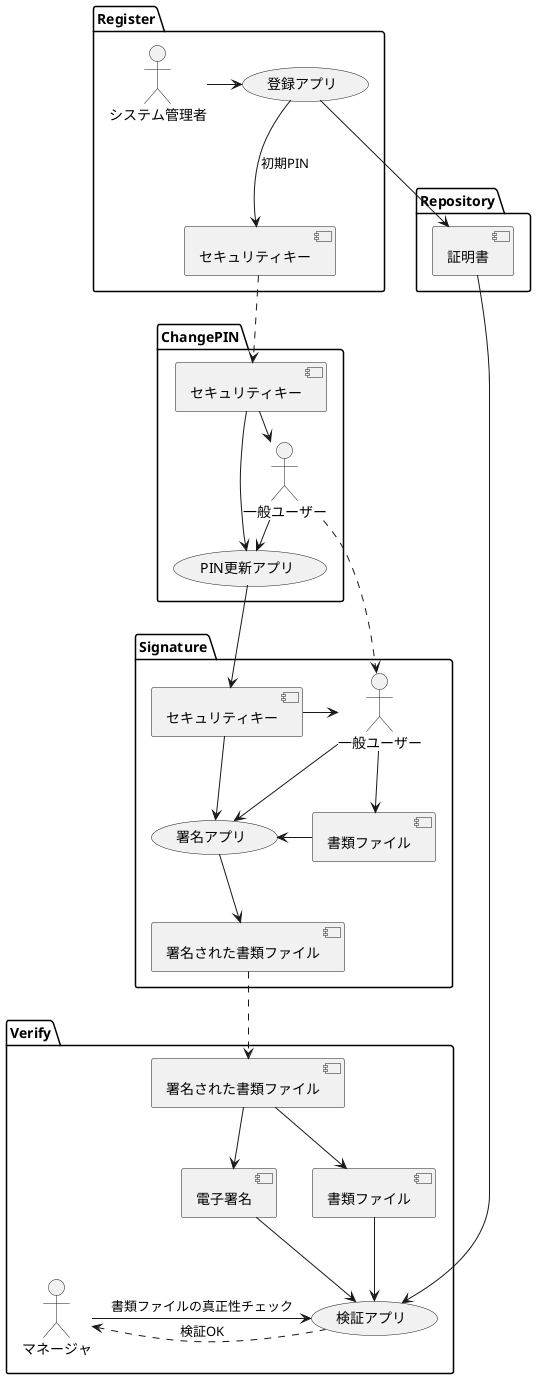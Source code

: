 @startuml

package "Repository" {
    [証明書] as Cert
}

package "Register" {
    :システム管理者: as Admin
    [セキュリティキー] as Authenticator
    (登録アプリ) as GeboSigRegister

    Admin -> GeboSigRegister
    GeboSigRegister -down-> Authenticator : 初期PIN
    GeboSigRegister -down-> Cert
}

package "ChangePIN" {
    :一般ユーザー: as User0
    [セキュリティキー] as Authenticator1
    (PIN更新アプリ) as GeboSigChangePIN

    Authenticator .down.> Authenticator1
    Authenticator1 -right-> User0
    Authenticator1 -down-> GeboSigChangePIN
    User0 -> GeboSigChangePIN
}

package "Signature" {
    [セキュリティキー] as Authenticator2
    :一般ユーザー: as User
    (署名アプリ) as GeboSigSignature
    [書類ファイル] as Document
    '[電子署名] as Sig
    [署名された書類ファイル] as Zip

    User0 .down.> User
    GeboSigChangePIN -down-> Authenticator2
    Authenticator2 -> User
    User -down-> Document
    User -> GeboSigSignature
    Document -> GeboSigSignature  
    Authenticator2 -> GeboSigSignature
    GeboSigSignature -down-> Zip
}

package "Verify" {
    [署名された書類ファイル] as Zip2
    :マネージャ: as Manager
    [書類ファイル] as Document2
    [電子署名] as Sig2
    (検証アプリ) as GeboSigVerify

    Zip .down.> Zip2
    Zip2 -down-> Document2
    Zip2 -down-> Sig2
    Manager -> GeboSigVerify : 書類ファイルの真正性チェック 
    Manager <. GeboSigVerify : 検証OK 

    Cert -> GeboSigVerify
    Sig2 -down-> GeboSigVerify 
    Document2 -down-> GeboSigVerify

}






@enduml